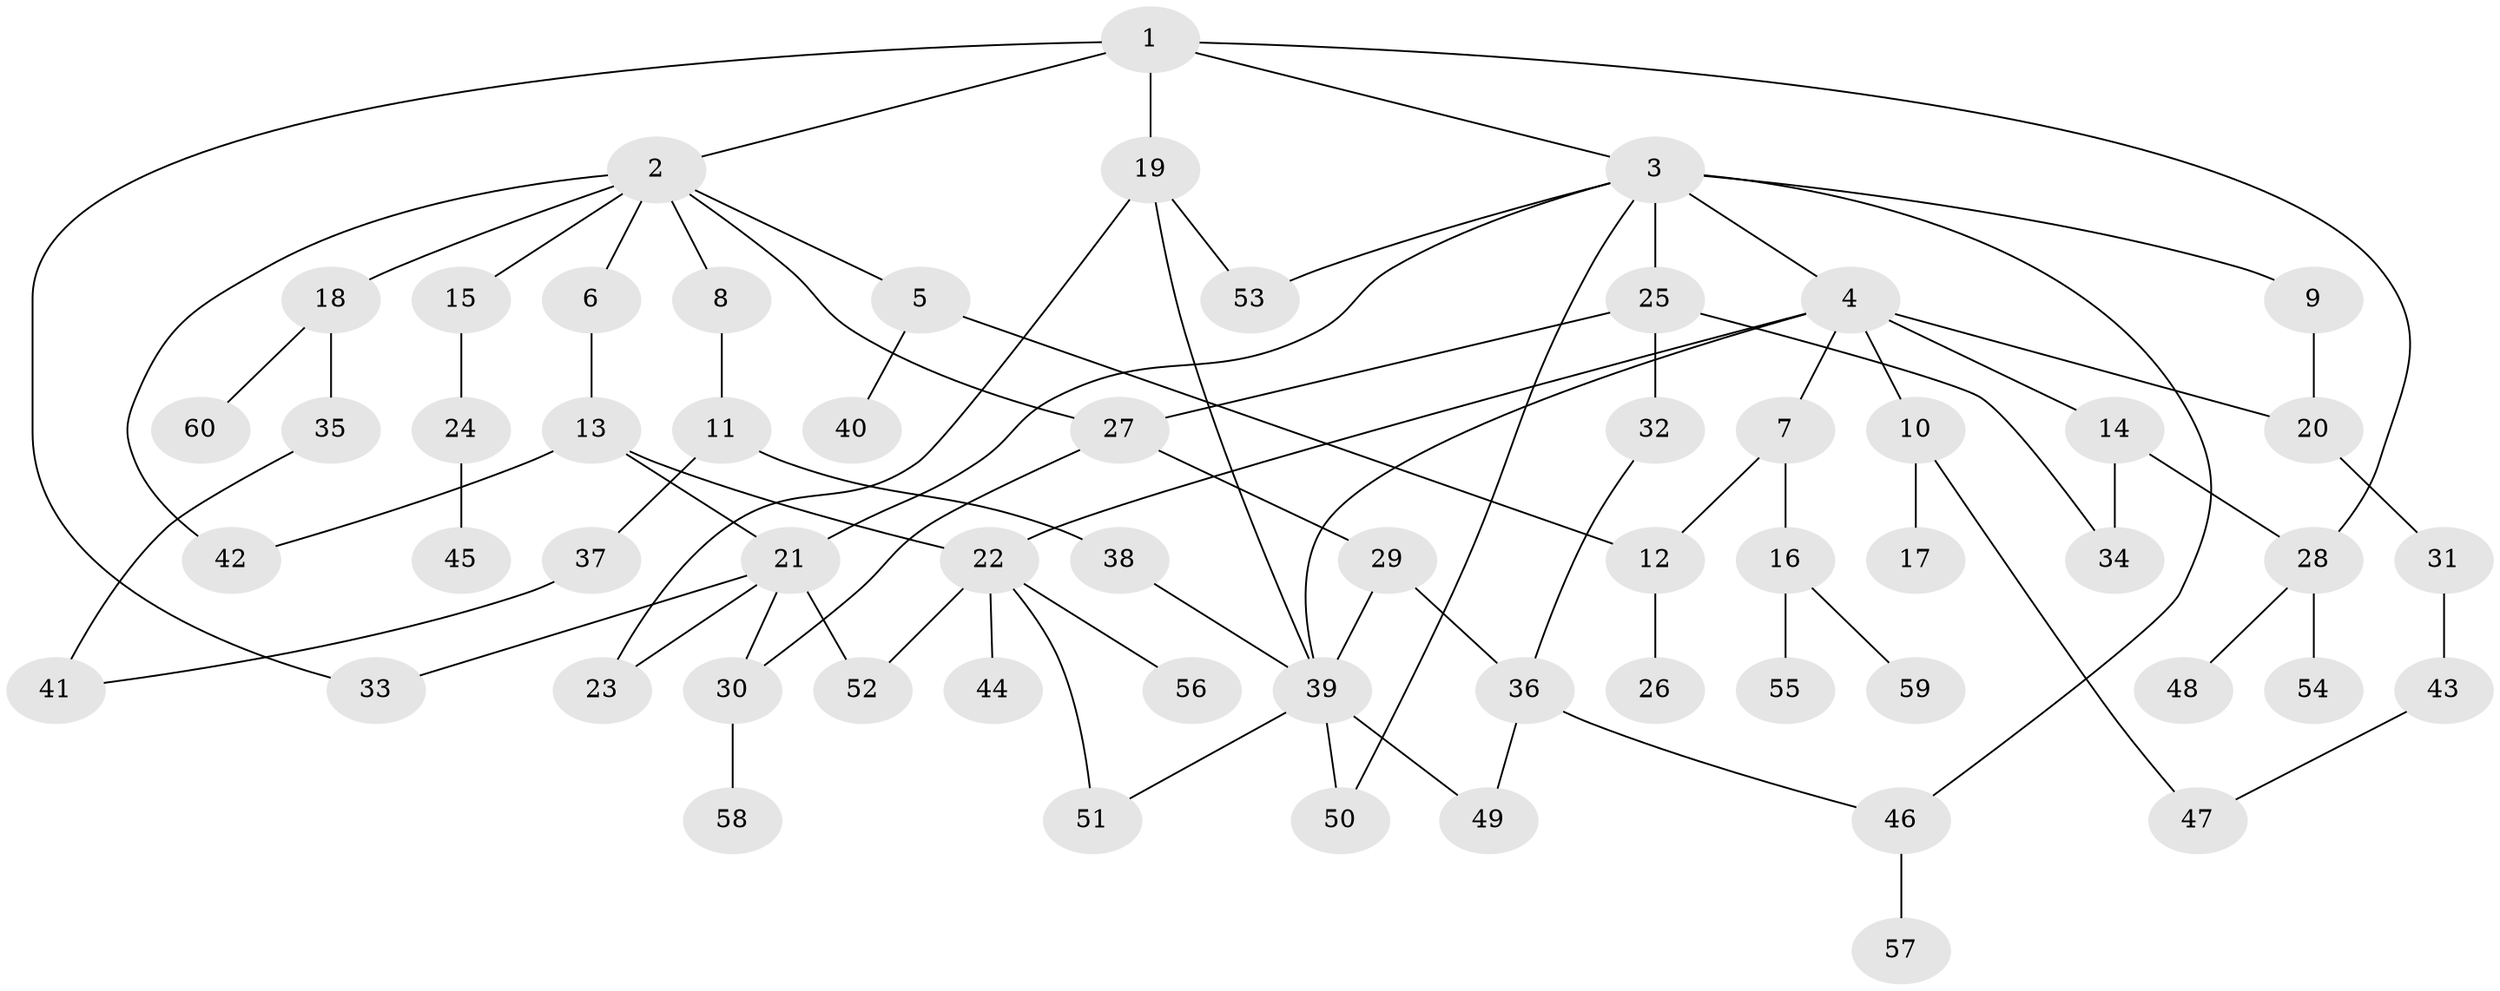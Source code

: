// original degree distribution, {5: 0.04201680672268908, 9: 0.008403361344537815, 4: 0.12605042016806722, 7: 0.01680672268907563, 3: 0.18487394957983194, 2: 0.3025210084033613, 1: 0.31932773109243695}
// Generated by graph-tools (version 1.1) at 2025/34/03/09/25 02:34:14]
// undirected, 60 vertices, 82 edges
graph export_dot {
graph [start="1"]
  node [color=gray90,style=filled];
  1;
  2;
  3;
  4;
  5;
  6;
  7;
  8;
  9;
  10;
  11;
  12;
  13;
  14;
  15;
  16;
  17;
  18;
  19;
  20;
  21;
  22;
  23;
  24;
  25;
  26;
  27;
  28;
  29;
  30;
  31;
  32;
  33;
  34;
  35;
  36;
  37;
  38;
  39;
  40;
  41;
  42;
  43;
  44;
  45;
  46;
  47;
  48;
  49;
  50;
  51;
  52;
  53;
  54;
  55;
  56;
  57;
  58;
  59;
  60;
  1 -- 2 [weight=1.0];
  1 -- 3 [weight=1.0];
  1 -- 19 [weight=1.0];
  1 -- 28 [weight=1.0];
  1 -- 33 [weight=1.0];
  2 -- 5 [weight=1.0];
  2 -- 6 [weight=1.0];
  2 -- 8 [weight=1.0];
  2 -- 15 [weight=1.0];
  2 -- 18 [weight=1.0];
  2 -- 27 [weight=1.0];
  2 -- 42 [weight=1.0];
  3 -- 4 [weight=1.0];
  3 -- 9 [weight=2.0];
  3 -- 21 [weight=1.0];
  3 -- 25 [weight=1.0];
  3 -- 46 [weight=1.0];
  3 -- 50 [weight=1.0];
  3 -- 53 [weight=1.0];
  4 -- 7 [weight=1.0];
  4 -- 10 [weight=1.0];
  4 -- 14 [weight=2.0];
  4 -- 20 [weight=1.0];
  4 -- 22 [weight=1.0];
  4 -- 39 [weight=1.0];
  5 -- 12 [weight=1.0];
  5 -- 40 [weight=1.0];
  6 -- 13 [weight=1.0];
  7 -- 12 [weight=1.0];
  7 -- 16 [weight=1.0];
  8 -- 11 [weight=1.0];
  9 -- 20 [weight=1.0];
  10 -- 17 [weight=3.0];
  10 -- 47 [weight=1.0];
  11 -- 37 [weight=1.0];
  11 -- 38 [weight=1.0];
  12 -- 26 [weight=1.0];
  13 -- 21 [weight=1.0];
  13 -- 22 [weight=1.0];
  13 -- 42 [weight=1.0];
  14 -- 28 [weight=1.0];
  14 -- 34 [weight=1.0];
  15 -- 24 [weight=1.0];
  16 -- 55 [weight=1.0];
  16 -- 59 [weight=1.0];
  18 -- 35 [weight=1.0];
  18 -- 60 [weight=1.0];
  19 -- 23 [weight=1.0];
  19 -- 39 [weight=1.0];
  19 -- 53 [weight=1.0];
  20 -- 31 [weight=1.0];
  21 -- 23 [weight=1.0];
  21 -- 30 [weight=1.0];
  21 -- 33 [weight=1.0];
  21 -- 52 [weight=1.0];
  22 -- 44 [weight=1.0];
  22 -- 51 [weight=2.0];
  22 -- 52 [weight=1.0];
  22 -- 56 [weight=1.0];
  24 -- 45 [weight=1.0];
  25 -- 27 [weight=1.0];
  25 -- 32 [weight=2.0];
  25 -- 34 [weight=1.0];
  27 -- 29 [weight=1.0];
  27 -- 30 [weight=1.0];
  28 -- 48 [weight=1.0];
  28 -- 54 [weight=1.0];
  29 -- 36 [weight=1.0];
  29 -- 39 [weight=1.0];
  30 -- 58 [weight=1.0];
  31 -- 43 [weight=3.0];
  32 -- 36 [weight=1.0];
  35 -- 41 [weight=1.0];
  36 -- 46 [weight=1.0];
  36 -- 49 [weight=1.0];
  37 -- 41 [weight=1.0];
  38 -- 39 [weight=1.0];
  39 -- 49 [weight=1.0];
  39 -- 50 [weight=1.0];
  39 -- 51 [weight=1.0];
  43 -- 47 [weight=1.0];
  46 -- 57 [weight=1.0];
}
